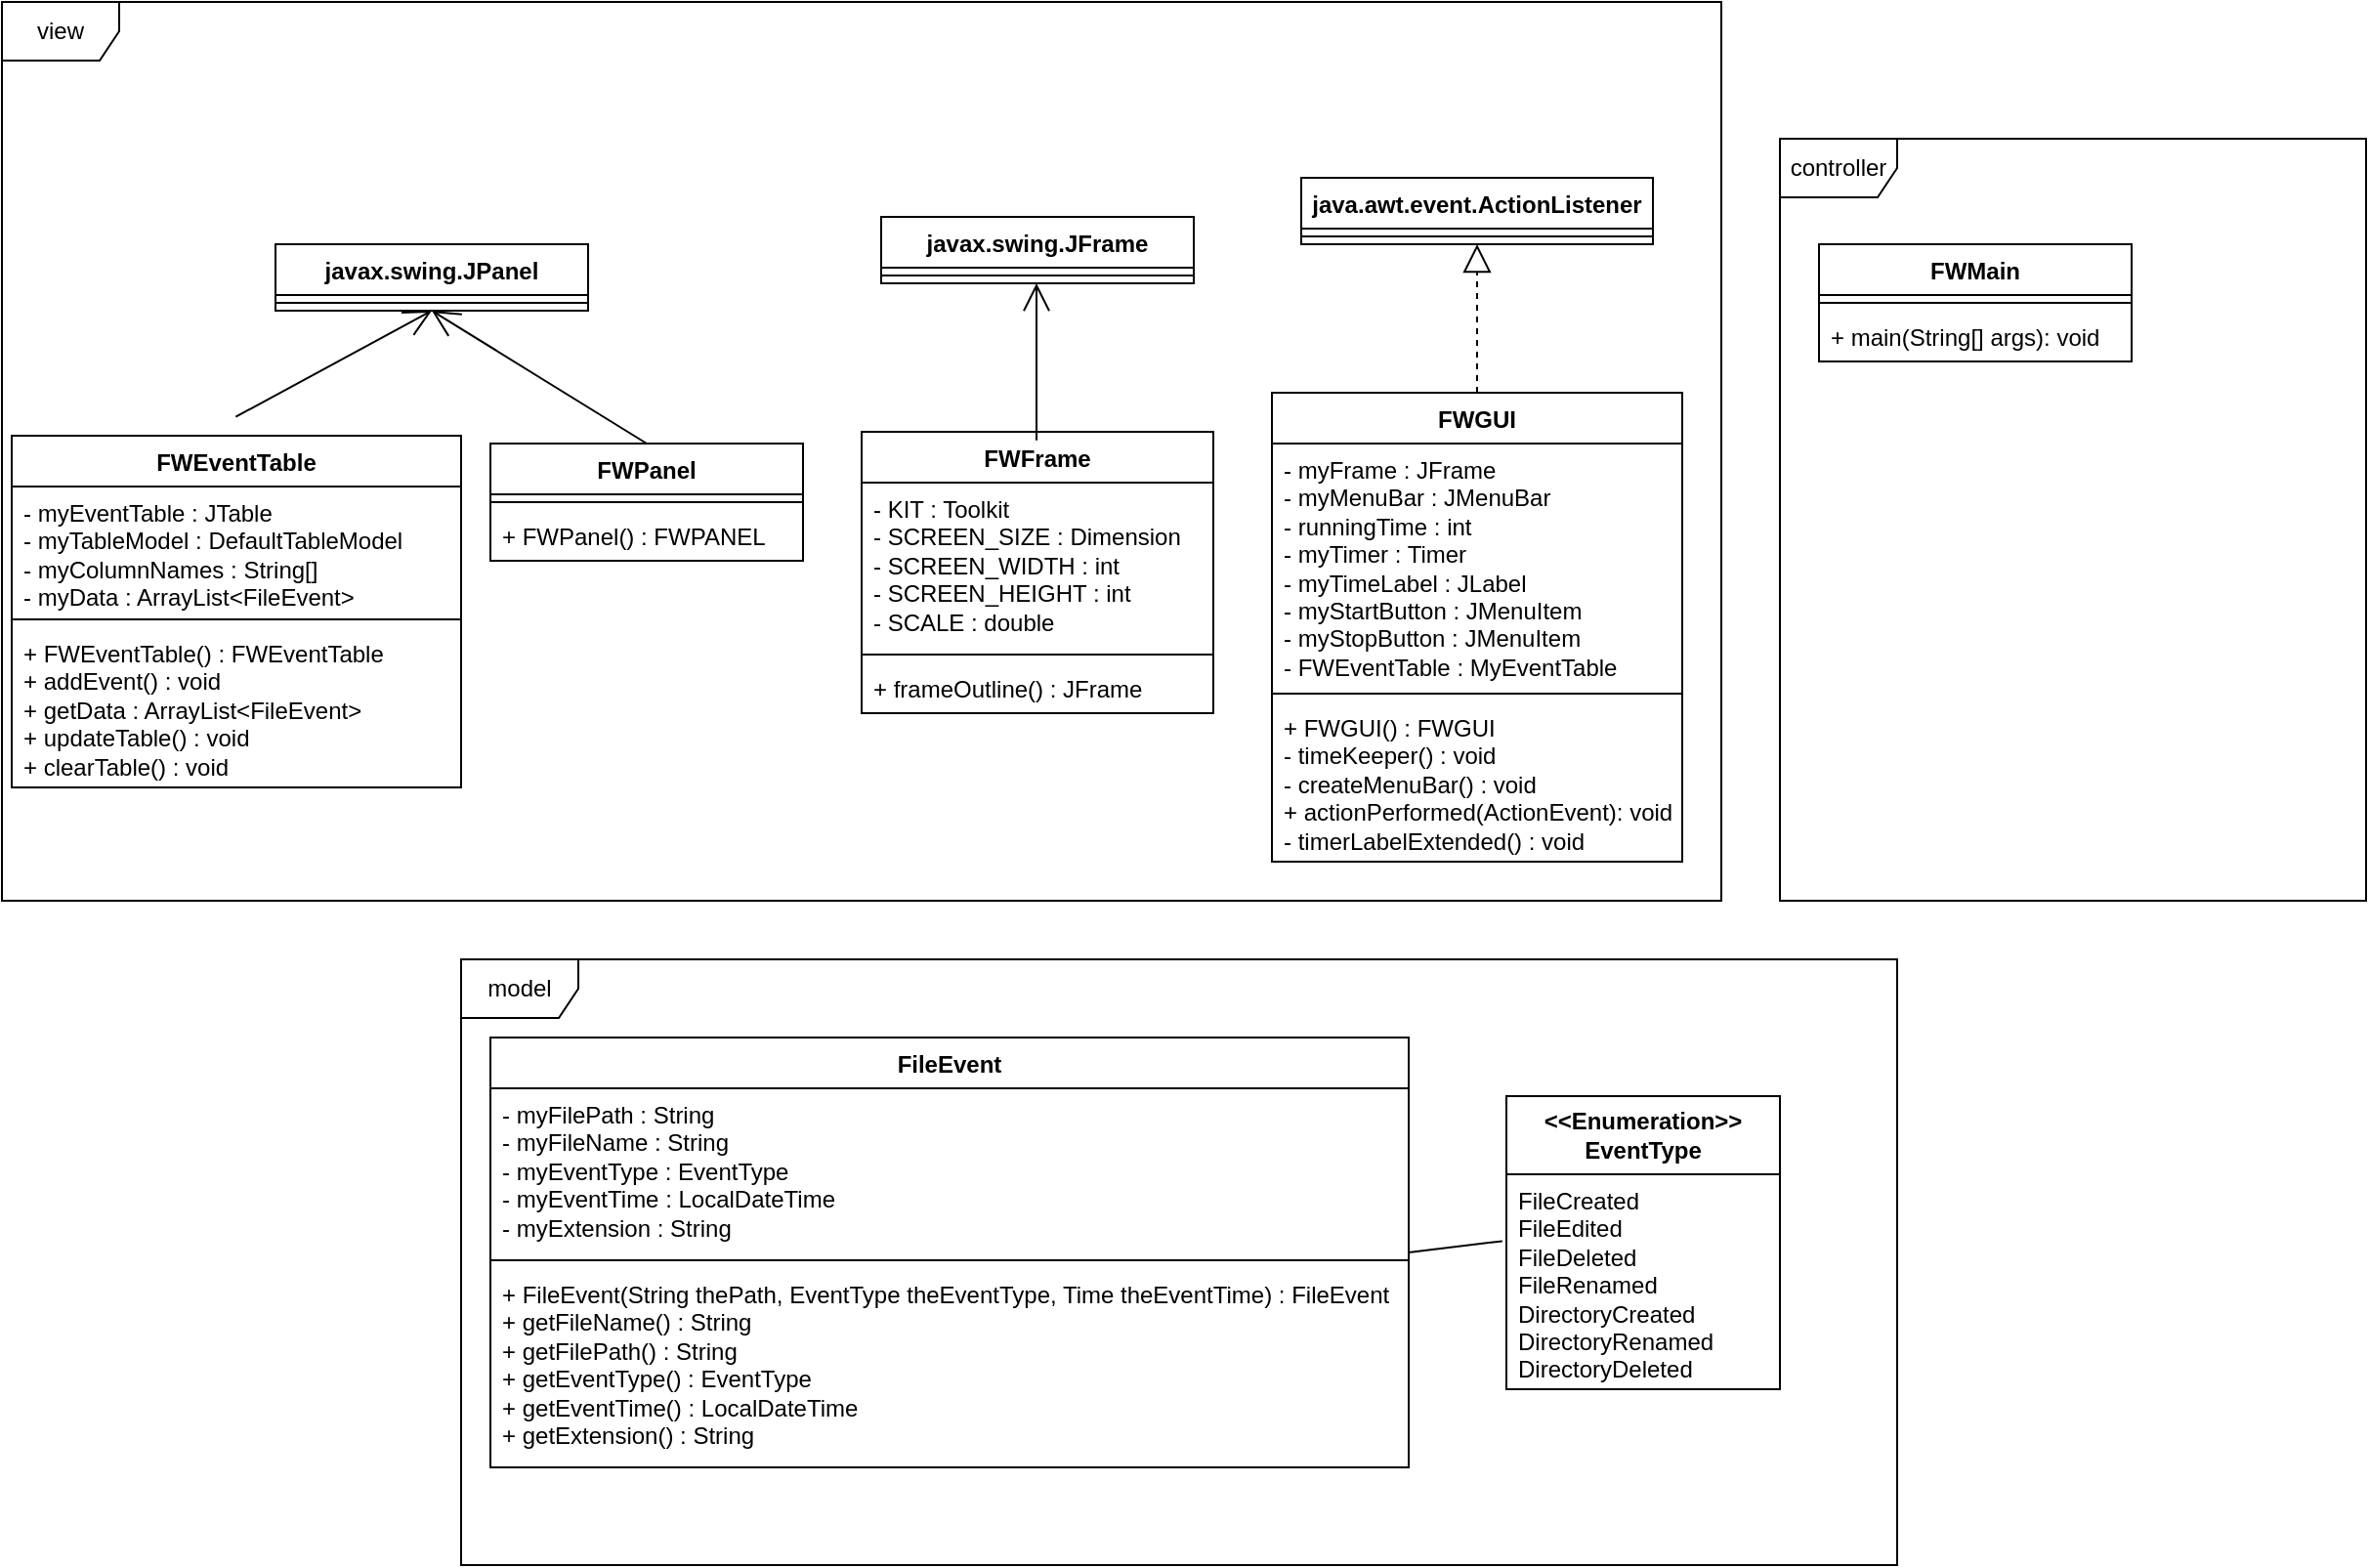 <mxfile version="26.0.10">
  <diagram name="Page-1" id="7AiujLia3BrwarBfl7hj">
    <mxGraphModel dx="2578" dy="2020" grid="1" gridSize="10" guides="1" tooltips="1" connect="1" arrows="1" fold="1" page="1" pageScale="1" pageWidth="850" pageHeight="1100" math="0" shadow="0">
      <root>
        <mxCell id="0" />
        <mxCell id="1" parent="0" />
        <mxCell id="kjhKShKTyzqzqqCBpNzS-1" value="FWMain" style="swimlane;fontStyle=1;align=center;verticalAlign=top;childLayout=stackLayout;horizontal=1;startSize=26;horizontalStack=0;resizeParent=1;resizeParentMax=0;resizeLast=0;collapsible=1;marginBottom=0;whiteSpace=wrap;html=1;" vertex="1" parent="1">
          <mxGeometry x="700" y="64" width="160" height="60" as="geometry" />
        </mxCell>
        <mxCell id="kjhKShKTyzqzqqCBpNzS-3" value="" style="line;strokeWidth=1;fillColor=none;align=left;verticalAlign=middle;spacingTop=-1;spacingLeft=3;spacingRight=3;rotatable=0;labelPosition=right;points=[];portConstraint=eastwest;strokeColor=inherit;" vertex="1" parent="kjhKShKTyzqzqqCBpNzS-1">
          <mxGeometry y="26" width="160" height="8" as="geometry" />
        </mxCell>
        <mxCell id="kjhKShKTyzqzqqCBpNzS-4" value="+ main(String[] args): void" style="text;strokeColor=none;fillColor=none;align=left;verticalAlign=top;spacingLeft=4;spacingRight=4;overflow=hidden;rotatable=0;points=[[0,0.5],[1,0.5]];portConstraint=eastwest;whiteSpace=wrap;html=1;" vertex="1" parent="kjhKShKTyzqzqqCBpNzS-1">
          <mxGeometry y="34" width="160" height="26" as="geometry" />
        </mxCell>
        <mxCell id="kjhKShKTyzqzqqCBpNzS-13" value="java.awt.event.ActionListener" style="swimlane;fontStyle=1;align=center;verticalAlign=top;childLayout=stackLayout;horizontal=1;startSize=26;horizontalStack=0;resizeParent=1;resizeParentMax=0;resizeLast=0;collapsible=1;marginBottom=0;whiteSpace=wrap;html=1;" vertex="1" parent="1">
          <mxGeometry x="435" y="30" width="180" height="34" as="geometry" />
        </mxCell>
        <mxCell id="kjhKShKTyzqzqqCBpNzS-15" value="" style="line;strokeWidth=1;fillColor=none;align=left;verticalAlign=middle;spacingTop=-1;spacingLeft=3;spacingRight=3;rotatable=0;labelPosition=right;points=[];portConstraint=eastwest;strokeColor=inherit;" vertex="1" parent="kjhKShKTyzqzqqCBpNzS-13">
          <mxGeometry y="26" width="180" height="8" as="geometry" />
        </mxCell>
        <mxCell id="kjhKShKTyzqzqqCBpNzS-17" value="FWFrame" style="swimlane;fontStyle=1;align=center;verticalAlign=top;childLayout=stackLayout;horizontal=1;startSize=26;horizontalStack=0;resizeParent=1;resizeParentMax=0;resizeLast=0;collapsible=1;marginBottom=0;whiteSpace=wrap;html=1;" vertex="1" parent="1">
          <mxGeometry x="210" y="160" width="180" height="144" as="geometry" />
        </mxCell>
        <mxCell id="kjhKShKTyzqzqqCBpNzS-18" value="- KIT : Toolkit&amp;nbsp;&lt;div&gt;- SCREEN_SIZE : Dimension&lt;/div&gt;&lt;div&gt;- SCREEN_WIDTH : int&lt;/div&gt;&lt;div&gt;- SCREEN_HEIGHT : int&lt;/div&gt;&lt;div&gt;- SCALE : double&lt;/div&gt;" style="text;strokeColor=none;fillColor=none;align=left;verticalAlign=top;spacingLeft=4;spacingRight=4;overflow=hidden;rotatable=0;points=[[0,0.5],[1,0.5]];portConstraint=eastwest;whiteSpace=wrap;html=1;" vertex="1" parent="kjhKShKTyzqzqqCBpNzS-17">
          <mxGeometry y="26" width="180" height="84" as="geometry" />
        </mxCell>
        <mxCell id="kjhKShKTyzqzqqCBpNzS-19" value="" style="line;strokeWidth=1;fillColor=none;align=left;verticalAlign=middle;spacingTop=-1;spacingLeft=3;spacingRight=3;rotatable=0;labelPosition=right;points=[];portConstraint=eastwest;strokeColor=inherit;" vertex="1" parent="kjhKShKTyzqzqqCBpNzS-17">
          <mxGeometry y="110" width="180" height="8" as="geometry" />
        </mxCell>
        <mxCell id="kjhKShKTyzqzqqCBpNzS-20" value="+ frameOutline() : JFrame" style="text;strokeColor=none;fillColor=none;align=left;verticalAlign=top;spacingLeft=4;spacingRight=4;overflow=hidden;rotatable=0;points=[[0,0.5],[1,0.5]];portConstraint=eastwest;whiteSpace=wrap;html=1;" vertex="1" parent="kjhKShKTyzqzqqCBpNzS-17">
          <mxGeometry y="118" width="180" height="26" as="geometry" />
        </mxCell>
        <mxCell id="kjhKShKTyzqzqqCBpNzS-21" value="FWPanel" style="swimlane;fontStyle=1;align=center;verticalAlign=top;childLayout=stackLayout;horizontal=1;startSize=26;horizontalStack=0;resizeParent=1;resizeParentMax=0;resizeLast=0;collapsible=1;marginBottom=0;whiteSpace=wrap;html=1;" vertex="1" parent="1">
          <mxGeometry x="20" y="166" width="160" height="60" as="geometry" />
        </mxCell>
        <mxCell id="kjhKShKTyzqzqqCBpNzS-23" value="" style="line;strokeWidth=1;fillColor=none;align=left;verticalAlign=middle;spacingTop=-1;spacingLeft=3;spacingRight=3;rotatable=0;labelPosition=right;points=[];portConstraint=eastwest;strokeColor=inherit;" vertex="1" parent="kjhKShKTyzqzqqCBpNzS-21">
          <mxGeometry y="26" width="160" height="8" as="geometry" />
        </mxCell>
        <mxCell id="kjhKShKTyzqzqqCBpNzS-24" value="+ FWPanel() : FWPANEL" style="text;strokeColor=none;fillColor=none;align=left;verticalAlign=top;spacingLeft=4;spacingRight=4;overflow=hidden;rotatable=0;points=[[0,0.5],[1,0.5]];portConstraint=eastwest;whiteSpace=wrap;html=1;" vertex="1" parent="kjhKShKTyzqzqqCBpNzS-21">
          <mxGeometry y="34" width="160" height="26" as="geometry" />
        </mxCell>
        <mxCell id="kjhKShKTyzqzqqCBpNzS-25" value="FWGUI" style="swimlane;fontStyle=1;align=center;verticalAlign=top;childLayout=stackLayout;horizontal=1;startSize=26;horizontalStack=0;resizeParent=1;resizeParentMax=0;resizeLast=0;collapsible=1;marginBottom=0;whiteSpace=wrap;html=1;" vertex="1" parent="1">
          <mxGeometry x="420" y="140" width="210" height="240" as="geometry" />
        </mxCell>
        <mxCell id="kjhKShKTyzqzqqCBpNzS-26" value="- myFrame : JFrame&lt;div&gt;- myMenuBar : JMenuBar&lt;/div&gt;&lt;div&gt;- runningTime : int&lt;/div&gt;&lt;div&gt;- myTimer : Timer&lt;/div&gt;&lt;div&gt;- myTimeLabel : JLabel&lt;/div&gt;&lt;div&gt;- myStartButton : JMenuItem&lt;/div&gt;&lt;div&gt;- myStopButton : JMenuItem&lt;/div&gt;&lt;div&gt;- FWEventTable : MyEventTable&lt;/div&gt;" style="text;strokeColor=none;fillColor=none;align=left;verticalAlign=top;spacingLeft=4;spacingRight=4;overflow=hidden;rotatable=0;points=[[0,0.5],[1,0.5]];portConstraint=eastwest;whiteSpace=wrap;html=1;" vertex="1" parent="kjhKShKTyzqzqqCBpNzS-25">
          <mxGeometry y="26" width="210" height="124" as="geometry" />
        </mxCell>
        <mxCell id="kjhKShKTyzqzqqCBpNzS-27" value="" style="line;strokeWidth=1;fillColor=none;align=left;verticalAlign=middle;spacingTop=-1;spacingLeft=3;spacingRight=3;rotatable=0;labelPosition=right;points=[];portConstraint=eastwest;strokeColor=inherit;" vertex="1" parent="kjhKShKTyzqzqqCBpNzS-25">
          <mxGeometry y="150" width="210" height="8" as="geometry" />
        </mxCell>
        <mxCell id="kjhKShKTyzqzqqCBpNzS-28" value="+ FWGUI() : FWGUI&lt;div&gt;- timeKeeper() : void&lt;/div&gt;&lt;div&gt;- createMenuBar() : void&lt;/div&gt;&lt;div&gt;+ actionPerformed(ActionEvent): void&lt;/div&gt;&lt;div&gt;- timerLabelExtended() : void&lt;/div&gt;" style="text;strokeColor=none;fillColor=none;align=left;verticalAlign=top;spacingLeft=4;spacingRight=4;overflow=hidden;rotatable=0;points=[[0,0.5],[1,0.5]];portConstraint=eastwest;whiteSpace=wrap;html=1;" vertex="1" parent="kjhKShKTyzqzqqCBpNzS-25">
          <mxGeometry y="158" width="210" height="82" as="geometry" />
        </mxCell>
        <mxCell id="kjhKShKTyzqzqqCBpNzS-29" value="javax.swing.JFrame" style="swimlane;fontStyle=1;align=center;verticalAlign=top;childLayout=stackLayout;horizontal=1;startSize=26;horizontalStack=0;resizeParent=1;resizeParentMax=0;resizeLast=0;collapsible=1;marginBottom=0;whiteSpace=wrap;html=1;" vertex="1" parent="1">
          <mxGeometry x="220" y="50" width="160" height="34" as="geometry" />
        </mxCell>
        <mxCell id="kjhKShKTyzqzqqCBpNzS-31" value="" style="line;strokeWidth=1;fillColor=none;align=left;verticalAlign=middle;spacingTop=-1;spacingLeft=3;spacingRight=3;rotatable=0;labelPosition=right;points=[];portConstraint=eastwest;strokeColor=inherit;" vertex="1" parent="kjhKShKTyzqzqqCBpNzS-29">
          <mxGeometry y="26" width="160" height="8" as="geometry" />
        </mxCell>
        <mxCell id="kjhKShKTyzqzqqCBpNzS-34" value="" style="endArrow=open;endFill=1;endSize=12;html=1;rounded=0;exitX=0.5;exitY=0;exitDx=0;exitDy=0;entryX=0.5;entryY=1.064;entryDx=0;entryDy=0;entryPerimeter=0;" edge="1" parent="1">
          <mxGeometry width="160" relative="1" as="geometry">
            <mxPoint x="299.5" y="164.34" as="sourcePoint" />
            <mxPoint x="299.5" y="84.004" as="targetPoint" />
          </mxGeometry>
        </mxCell>
        <mxCell id="kjhKShKTyzqzqqCBpNzS-37" value="" style="endArrow=block;dashed=1;endFill=0;endSize=12;html=1;rounded=0;entryX=0.5;entryY=1;entryDx=0;entryDy=0;exitX=0.5;exitY=0;exitDx=0;exitDy=0;" edge="1" parent="1" source="kjhKShKTyzqzqqCBpNzS-25" target="kjhKShKTyzqzqqCBpNzS-13">
          <mxGeometry width="160" relative="1" as="geometry">
            <mxPoint x="205" y="170" as="sourcePoint" />
            <mxPoint x="365" y="170" as="targetPoint" />
          </mxGeometry>
        </mxCell>
        <mxCell id="kjhKShKTyzqzqqCBpNzS-40" value="" style="endArrow=open;endFill=1;endSize=12;html=1;rounded=0;exitX=0.5;exitY=0;exitDx=0;exitDy=0;entryX=0.5;entryY=1;entryDx=0;entryDy=0;" edge="1" parent="1" source="kjhKShKTyzqzqqCBpNzS-21" target="kjhKShKTyzqzqqCBpNzS-67">
          <mxGeometry width="160" relative="1" as="geometry">
            <mxPoint x="99.5" y="160.34" as="sourcePoint" />
            <mxPoint x="100" y="80.0" as="targetPoint" />
          </mxGeometry>
        </mxCell>
        <mxCell id="kjhKShKTyzqzqqCBpNzS-41" value="FileEvent" style="swimlane;fontStyle=1;align=center;verticalAlign=top;childLayout=stackLayout;horizontal=1;startSize=26;horizontalStack=0;resizeParent=1;resizeParentMax=0;resizeLast=0;collapsible=1;marginBottom=0;whiteSpace=wrap;html=1;" vertex="1" parent="1">
          <mxGeometry x="20" y="470" width="470" height="220" as="geometry" />
        </mxCell>
        <mxCell id="kjhKShKTyzqzqqCBpNzS-42" value="- myFilePath : String&lt;div&gt;- myFileName : String&lt;br&gt;&lt;div&gt;- myEventType : EventType&lt;/div&gt;&lt;div&gt;- myEventTime : LocalDateTime&lt;/div&gt;&lt;div&gt;- myExtension : String&lt;/div&gt;&lt;/div&gt;" style="text;strokeColor=none;fillColor=none;align=left;verticalAlign=top;spacingLeft=4;spacingRight=4;overflow=hidden;rotatable=0;points=[[0,0.5],[1,0.5]];portConstraint=eastwest;whiteSpace=wrap;html=1;" vertex="1" parent="kjhKShKTyzqzqqCBpNzS-41">
          <mxGeometry y="26" width="470" height="84" as="geometry" />
        </mxCell>
        <mxCell id="kjhKShKTyzqzqqCBpNzS-43" value="" style="line;strokeWidth=1;fillColor=none;align=left;verticalAlign=middle;spacingTop=-1;spacingLeft=3;spacingRight=3;rotatable=0;labelPosition=right;points=[];portConstraint=eastwest;strokeColor=inherit;" vertex="1" parent="kjhKShKTyzqzqqCBpNzS-41">
          <mxGeometry y="110" width="470" height="8" as="geometry" />
        </mxCell>
        <mxCell id="kjhKShKTyzqzqqCBpNzS-44" value="+ FileEvent(String thePath, EventType theEventType, Time theEventTime) : FileEvent&lt;div&gt;+ getFileName() : String&lt;/div&gt;&lt;div&gt;+ getFilePath() : String&lt;/div&gt;&lt;div&gt;+ getEventType() : EventType&lt;/div&gt;&lt;div&gt;+ getEventTime() : LocalDateTime&lt;/div&gt;&lt;div&gt;+ getExtension() : String&lt;/div&gt;" style="text;strokeColor=none;fillColor=none;align=left;verticalAlign=top;spacingLeft=4;spacingRight=4;overflow=hidden;rotatable=0;points=[[0,0.5],[1,0.5]];portConstraint=eastwest;whiteSpace=wrap;html=1;" vertex="1" parent="kjhKShKTyzqzqqCBpNzS-41">
          <mxGeometry y="118" width="470" height="102" as="geometry" />
        </mxCell>
        <mxCell id="kjhKShKTyzqzqqCBpNzS-49" value="&lt;b&gt;&amp;lt;&amp;lt;Enumeration&amp;gt;&amp;gt;&lt;/b&gt;&lt;div&gt;&lt;b&gt;EventType&lt;/b&gt;&lt;/div&gt;" style="swimlane;fontStyle=0;childLayout=stackLayout;horizontal=1;startSize=40;fillColor=none;horizontalStack=0;resizeParent=1;resizeParentMax=0;resizeLast=0;collapsible=1;marginBottom=0;whiteSpace=wrap;html=1;" vertex="1" parent="1">
          <mxGeometry x="540" y="500" width="140" height="150" as="geometry" />
        </mxCell>
        <mxCell id="kjhKShKTyzqzqqCBpNzS-50" value="FileCreated&lt;div&gt;FileEdited&lt;/div&gt;&lt;div&gt;FileDeleted&lt;/div&gt;&lt;div&gt;FileRenamed&lt;/div&gt;&lt;div&gt;DirectoryCreated&lt;/div&gt;&lt;div&gt;DirectoryRenamed&lt;/div&gt;&lt;div&gt;&lt;span style=&quot;background-color: transparent; color: light-dark(rgb(0, 0, 0), rgb(255, 255, 255));&quot;&gt;DirectoryDeleted&lt;/span&gt;&lt;/div&gt;" style="text;strokeColor=none;fillColor=none;align=left;verticalAlign=top;spacingLeft=4;spacingRight=4;overflow=hidden;rotatable=0;points=[[0,0.5],[1,0.5]];portConstraint=eastwest;whiteSpace=wrap;html=1;" vertex="1" parent="kjhKShKTyzqzqqCBpNzS-49">
          <mxGeometry y="40" width="140" height="110" as="geometry" />
        </mxCell>
        <mxCell id="kjhKShKTyzqzqqCBpNzS-56" value="" style="html=1;verticalAlign=bottom;endArrow=none;curved=0;rounded=0;strokeColor=default;strokeWidth=1;startFill=0;exitX=1;exitY=0.5;exitDx=0;exitDy=0;entryX=-0.015;entryY=0.311;entryDx=0;entryDy=0;entryPerimeter=0;" edge="1" parent="1" source="kjhKShKTyzqzqqCBpNzS-41" target="kjhKShKTyzqzqqCBpNzS-50">
          <mxGeometry width="80" relative="1" as="geometry">
            <mxPoint x="545" y="480" as="sourcePoint" />
            <mxPoint x="625" y="480" as="targetPoint" />
          </mxGeometry>
        </mxCell>
        <mxCell id="kjhKShKTyzqzqqCBpNzS-58" value="view" style="shape=umlFrame;whiteSpace=wrap;html=1;pointerEvents=0;" vertex="1" parent="1">
          <mxGeometry x="-230" y="-60" width="880" height="460" as="geometry" />
        </mxCell>
        <mxCell id="kjhKShKTyzqzqqCBpNzS-59" value="controller" style="shape=umlFrame;whiteSpace=wrap;html=1;pointerEvents=0;" vertex="1" parent="1">
          <mxGeometry x="680" y="10" width="300" height="390" as="geometry" />
        </mxCell>
        <mxCell id="kjhKShKTyzqzqqCBpNzS-61" value="model" style="shape=umlFrame;whiteSpace=wrap;html=1;pointerEvents=0;" vertex="1" parent="1">
          <mxGeometry x="5" y="430" width="735" height="310" as="geometry" />
        </mxCell>
        <mxCell id="kjhKShKTyzqzqqCBpNzS-62" value="FWEventTable" style="swimlane;fontStyle=1;align=center;verticalAlign=top;childLayout=stackLayout;horizontal=1;startSize=26;horizontalStack=0;resizeParent=1;resizeParentMax=0;resizeLast=0;collapsible=1;marginBottom=0;whiteSpace=wrap;html=1;" vertex="1" parent="1">
          <mxGeometry x="-225" y="162" width="230" height="180" as="geometry" />
        </mxCell>
        <mxCell id="kjhKShKTyzqzqqCBpNzS-63" value="- myEventTable : JTable&lt;div&gt;- myTableModel : DefaultTableModel&lt;/div&gt;&lt;div&gt;- myColumnNames : String[]&lt;/div&gt;&lt;div&gt;- myData : ArrayList&amp;lt;FileEvent&amp;gt;&lt;/div&gt;" style="text;strokeColor=none;fillColor=none;align=left;verticalAlign=top;spacingLeft=4;spacingRight=4;overflow=hidden;rotatable=0;points=[[0,0.5],[1,0.5]];portConstraint=eastwest;whiteSpace=wrap;html=1;" vertex="1" parent="kjhKShKTyzqzqqCBpNzS-62">
          <mxGeometry y="26" width="230" height="64" as="geometry" />
        </mxCell>
        <mxCell id="kjhKShKTyzqzqqCBpNzS-64" value="" style="line;strokeWidth=1;fillColor=none;align=left;verticalAlign=middle;spacingTop=-1;spacingLeft=3;spacingRight=3;rotatable=0;labelPosition=right;points=[];portConstraint=eastwest;strokeColor=inherit;" vertex="1" parent="kjhKShKTyzqzqqCBpNzS-62">
          <mxGeometry y="90" width="230" height="8" as="geometry" />
        </mxCell>
        <mxCell id="kjhKShKTyzqzqqCBpNzS-65" value="+ FWEventTable() : FWEventTable&lt;div&gt;+ addEvent() : void&lt;/div&gt;&lt;div&gt;+ getData : ArrayList&amp;lt;FileEvent&amp;gt;&lt;/div&gt;&lt;div&gt;+ updateTable() : void&lt;/div&gt;&lt;div&gt;+ clearTable() : void&lt;/div&gt;" style="text;strokeColor=none;fillColor=none;align=left;verticalAlign=top;spacingLeft=4;spacingRight=4;overflow=hidden;rotatable=0;points=[[0,0.5],[1,0.5]];portConstraint=eastwest;whiteSpace=wrap;html=1;" vertex="1" parent="kjhKShKTyzqzqqCBpNzS-62">
          <mxGeometry y="98" width="230" height="82" as="geometry" />
        </mxCell>
        <mxCell id="kjhKShKTyzqzqqCBpNzS-67" value="javax.swing.JPanel" style="swimlane;fontStyle=1;align=center;verticalAlign=top;childLayout=stackLayout;horizontal=1;startSize=26;horizontalStack=0;resizeParent=1;resizeParentMax=0;resizeLast=0;collapsible=1;marginBottom=0;whiteSpace=wrap;html=1;" vertex="1" parent="1">
          <mxGeometry x="-90" y="64" width="160" height="34" as="geometry" />
        </mxCell>
        <mxCell id="kjhKShKTyzqzqqCBpNzS-68" value="" style="line;strokeWidth=1;fillColor=none;align=left;verticalAlign=middle;spacingTop=-1;spacingLeft=3;spacingRight=3;rotatable=0;labelPosition=right;points=[];portConstraint=eastwest;strokeColor=inherit;" vertex="1" parent="kjhKShKTyzqzqqCBpNzS-67">
          <mxGeometry y="26" width="160" height="8" as="geometry" />
        </mxCell>
        <mxCell id="kjhKShKTyzqzqqCBpNzS-69" value="" style="endArrow=open;endFill=1;endSize=12;html=1;rounded=0;exitX=0.5;exitY=0;exitDx=0;exitDy=0;entryX=0.5;entryY=1;entryDx=0;entryDy=0;" edge="1" parent="1" target="kjhKShKTyzqzqqCBpNzS-67">
          <mxGeometry width="160" relative="1" as="geometry">
            <mxPoint x="-110.34" y="152.34" as="sourcePoint" />
            <mxPoint x="-110.34" y="72.004" as="targetPoint" />
          </mxGeometry>
        </mxCell>
      </root>
    </mxGraphModel>
  </diagram>
</mxfile>
